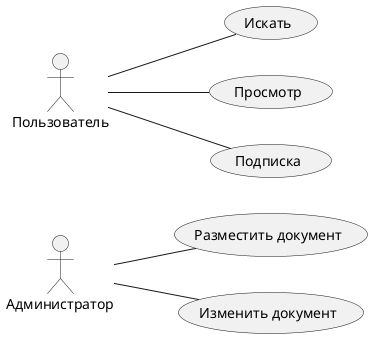 @startuml
left to right direction
(Разместить документ) as Rdoc
(Изменить документ) as Rdox
:Администратор: -- Rdoc
:Администратор: -- Rdox

(Искать) as Sdoc
(Просмотр) as Pdoc
(Подписка) as Poddoc
:Пользователь: -- Sdoc
:Пользователь: -- Pdoc
:Пользователь: -- Poddoc
@enduml
